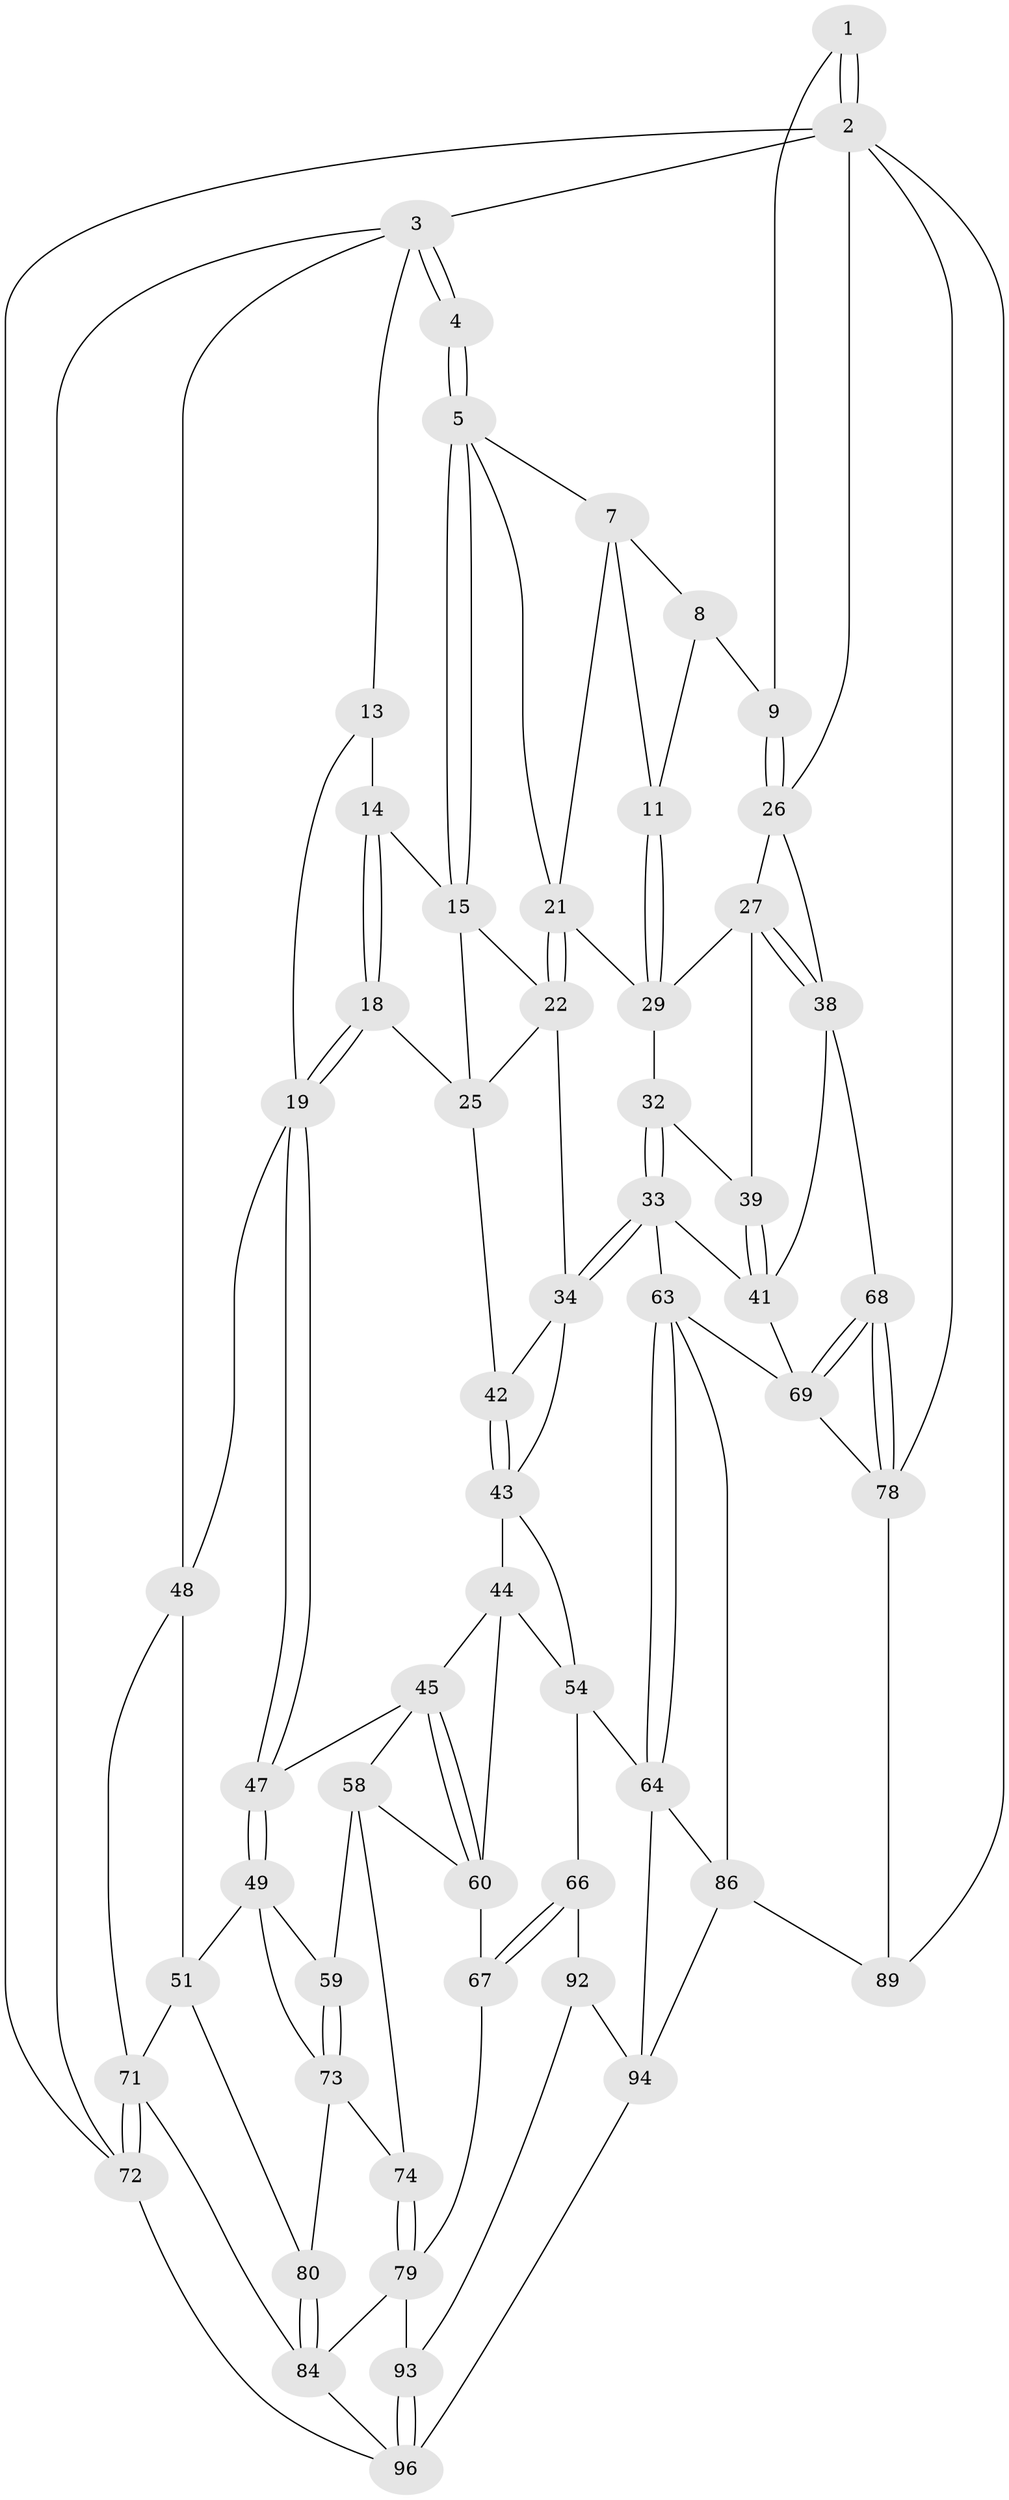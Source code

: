 // original degree distribution, {3: 0.030612244897959183, 6: 0.19387755102040816, 4: 0.19387755102040816, 5: 0.5816326530612245}
// Generated by graph-tools (version 1.1) at 2025/42/03/06/25 10:42:36]
// undirected, 58 vertices, 132 edges
graph export_dot {
graph [start="1"]
  node [color=gray90,style=filled];
  1 [pos="+1+0"];
  2 [pos="+1+0",super="+77"];
  3 [pos="+0+0",super="+17"];
  4 [pos="+0.04226842330502085+0"];
  5 [pos="+0.5231524326978999+0",super="+6"];
  7 [pos="+0.7443975474515012+0",super="+12"];
  8 [pos="+0.8267906262644958+0",super="+10"];
  9 [pos="+0.9474340342926583+0.1770266268568687"];
  11 [pos="+0.846189384037005+0.19102227539822786"];
  13 [pos="+0.12936757785480343+0.011105777942868466",super="+16"];
  14 [pos="+0.18982673467199976+0.1324130616086511"];
  15 [pos="+0.42606561021135886+0.07284518131477927",super="+23"];
  18 [pos="+0.2046970428196478+0.22945347617653858"];
  19 [pos="+0.11247002224511557+0.29346715707936966",super="+20"];
  21 [pos="+0.6171489352780968+0.19522124257828297",super="+24"];
  22 [pos="+0.5636620926013846+0.27202852683169987",super="+36"];
  25 [pos="+0.3397480983010408+0.2611389781776062",super="+37"];
  26 [pos="+0.9632938154014142+0.19087977757917424",super="+30"];
  27 [pos="+0.8813359398381676+0.2967022007813633",super="+28"];
  29 [pos="+0.8736649203902455+0.2942976445434635",super="+31"];
  32 [pos="+0.7222663885842434+0.4428929336707189"];
  33 [pos="+0.6629885131279414+0.4912274295789314",super="+57"];
  34 [pos="+0.6569884289802685+0.4883551438844009",super="+35"];
  38 [pos="+1+0.42010188971937484",super="+40"];
  39 [pos="+0.8450183033274281+0.4520064774600596"];
  41 [pos="+0.9211387495639961+0.49102967224942423",super="+56"];
  42 [pos="+0.3815591704799848+0.3627176817854841"];
  43 [pos="+0.37854710467015684+0.3780705003712207",super="+53"];
  44 [pos="+0.338463229181978+0.4200385426428505",super="+55"];
  45 [pos="+0.2744300555172684+0.4602193825379636",super="+46"];
  47 [pos="+0.1788811391210915+0.4493033149978655"];
  48 [pos="+0+0.3698287009586023",super="+52"];
  49 [pos="+0.08765616559311724+0.526276401180751",super="+50"];
  51 [pos="+0+0.5373368171808418",super="+81"];
  54 [pos="+0.4500259776422672+0.5979957078372704",super="+65"];
  58 [pos="+0.22445769535767307+0.5885007801745391",super="+62"];
  59 [pos="+0.14048333277505265+0.6073925429537402"];
  60 [pos="+0.3211000474835544+0.5965464509811104",super="+61"];
  63 [pos="+0.6457199061361097+0.7183993666402138",super="+76"];
  64 [pos="+0.5763727610797674+0.7620695193201578",super="+87"];
  66 [pos="+0.4938125568569124+0.7791966295332351",super="+91"];
  67 [pos="+0.47740624263809545+0.7741020839768031"];
  68 [pos="+1+0.7471009033194855"];
  69 [pos="+0.9020359358422426+0.7857298439976309",super="+70"];
  71 [pos="+0+0.8855386307885081",super="+82"];
  72 [pos="+0+1"];
  73 [pos="+0.15222731445645735+0.6923152585337258",super="+75"];
  74 [pos="+0.20110150585775724+0.7223799410731784"];
  78 [pos="+1+1",super="+88"];
  79 [pos="+0.27551778648625225+0.7939245381852497",super="+83"];
  80 [pos="+0.134882340092022+0.7462498936739774"];
  84 [pos="+0.1395924421376865+0.7663758735318487",super="+85"];
  86 [pos="+0.7289117549805872+0.9850174130898",super="+90"];
  89 [pos="+0.8407735305014795+1"];
  92 [pos="+0.3733028900384665+0.9085204783036847",super="+95"];
  93 [pos="+0.24319459484572495+0.998581395125194"];
  94 [pos="+0.5285725653135277+1",super="+98"];
  96 [pos="+0.22176817098931254+1",super="+97"];
  1 -- 2;
  1 -- 2;
  1 -- 9;
  2 -- 3;
  2 -- 26;
  2 -- 72;
  2 -- 89;
  2 -- 78;
  3 -- 4;
  3 -- 4;
  3 -- 72;
  3 -- 48;
  3 -- 13;
  4 -- 5;
  4 -- 5;
  5 -- 15;
  5 -- 15;
  5 -- 21;
  5 -- 7;
  7 -- 8;
  7 -- 11;
  7 -- 21;
  8 -- 9;
  8 -- 11;
  9 -- 26;
  9 -- 26;
  11 -- 29;
  11 -- 29;
  13 -- 14;
  13 -- 19;
  14 -- 15;
  14 -- 18;
  14 -- 18;
  15 -- 25;
  15 -- 22;
  18 -- 19;
  18 -- 19;
  18 -- 25;
  19 -- 47;
  19 -- 47;
  19 -- 48;
  21 -- 22;
  21 -- 22;
  21 -- 29;
  22 -- 25;
  22 -- 34;
  25 -- 42;
  26 -- 27;
  26 -- 38;
  27 -- 38;
  27 -- 38;
  27 -- 29;
  27 -- 39;
  29 -- 32;
  32 -- 33;
  32 -- 33;
  32 -- 39;
  33 -- 34;
  33 -- 34;
  33 -- 63;
  33 -- 41;
  34 -- 43;
  34 -- 42;
  38 -- 41;
  38 -- 68;
  39 -- 41;
  39 -- 41;
  41 -- 69;
  42 -- 43;
  42 -- 43;
  43 -- 44;
  43 -- 54;
  44 -- 45;
  44 -- 54;
  44 -- 60;
  45 -- 60;
  45 -- 60;
  45 -- 58;
  45 -- 47;
  47 -- 49;
  47 -- 49;
  48 -- 51;
  48 -- 71;
  49 -- 59;
  49 -- 73;
  49 -- 51;
  51 -- 80;
  51 -- 71;
  54 -- 64;
  54 -- 66;
  58 -- 59;
  58 -- 74;
  58 -- 60;
  59 -- 73;
  59 -- 73;
  60 -- 67;
  63 -- 64;
  63 -- 64;
  63 -- 69;
  63 -- 86;
  64 -- 94;
  64 -- 86;
  66 -- 67;
  66 -- 67;
  66 -- 92 [weight=2];
  67 -- 79;
  68 -- 69;
  68 -- 69;
  68 -- 78;
  68 -- 78;
  69 -- 78;
  71 -- 72;
  71 -- 72;
  71 -- 84;
  72 -- 96;
  73 -- 80;
  73 -- 74;
  74 -- 79;
  74 -- 79;
  78 -- 89;
  79 -- 84;
  79 -- 93;
  80 -- 84;
  80 -- 84;
  84 -- 96;
  86 -- 89;
  86 -- 94;
  92 -- 93;
  92 -- 94;
  93 -- 96;
  93 -- 96;
  94 -- 96;
}

